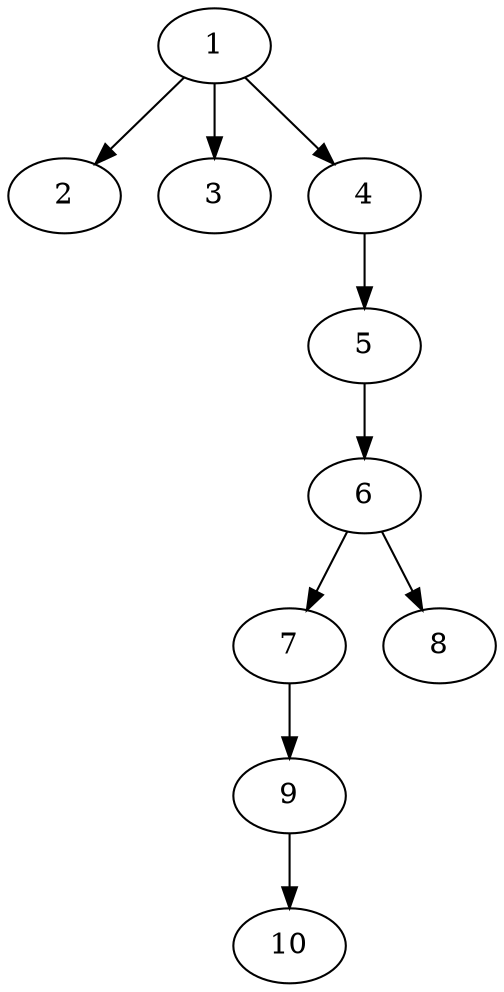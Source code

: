 // DAG automatically generated by daggen at Tue Jul 18 11:30:58 2017
// ./daggen --dot -n 10 --fat 0.5 --regular 0.2 --density 0.8 --jump 1 
digraph G {
  1 [size="911182777753", alpha="0.08"]
  1 -> 2 [size ="679477248"]
  1 -> 3 [size ="679477248"]
  1 -> 4 [size ="679477248"]
  2 [size="231928233984", alpha="0.10"]
  3 [size="68719476736", alpha="0.10"]
  4 [size="195502870401", alpha="0.11"]
  4 -> 5 [size ="301989888"]
  5 [size="7881357768", alpha="0.11"]
  5 -> 6 [size ="679477248"]
  6 [size="61785616565", alpha="0.09"]
  6 -> 7 [size ="75497472"]
  6 -> 8 [size ="75497472"]
  7 [size="643748993628", alpha="0.20"]
  7 -> 9 [size ="536870912"]
  8 [size="38289590094", alpha="0.20"]
  9 [size="120606134597", alpha="0.02"]
  9 -> 10 [size ="301989888"]
  10 [size="28991029248", alpha="0.09"]
}
